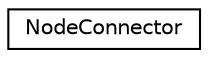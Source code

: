 digraph G
{
  edge [fontname="Helvetica",fontsize="10",labelfontname="Helvetica",labelfontsize="10"];
  node [fontname="Helvetica",fontsize="10",shape=record];
  rankdir="LR";
  Node1 [label="NodeConnector",height=0.2,width=0.4,color="black", fillcolor="white", style="filled",URL="$class_node_connector.html"];
}
